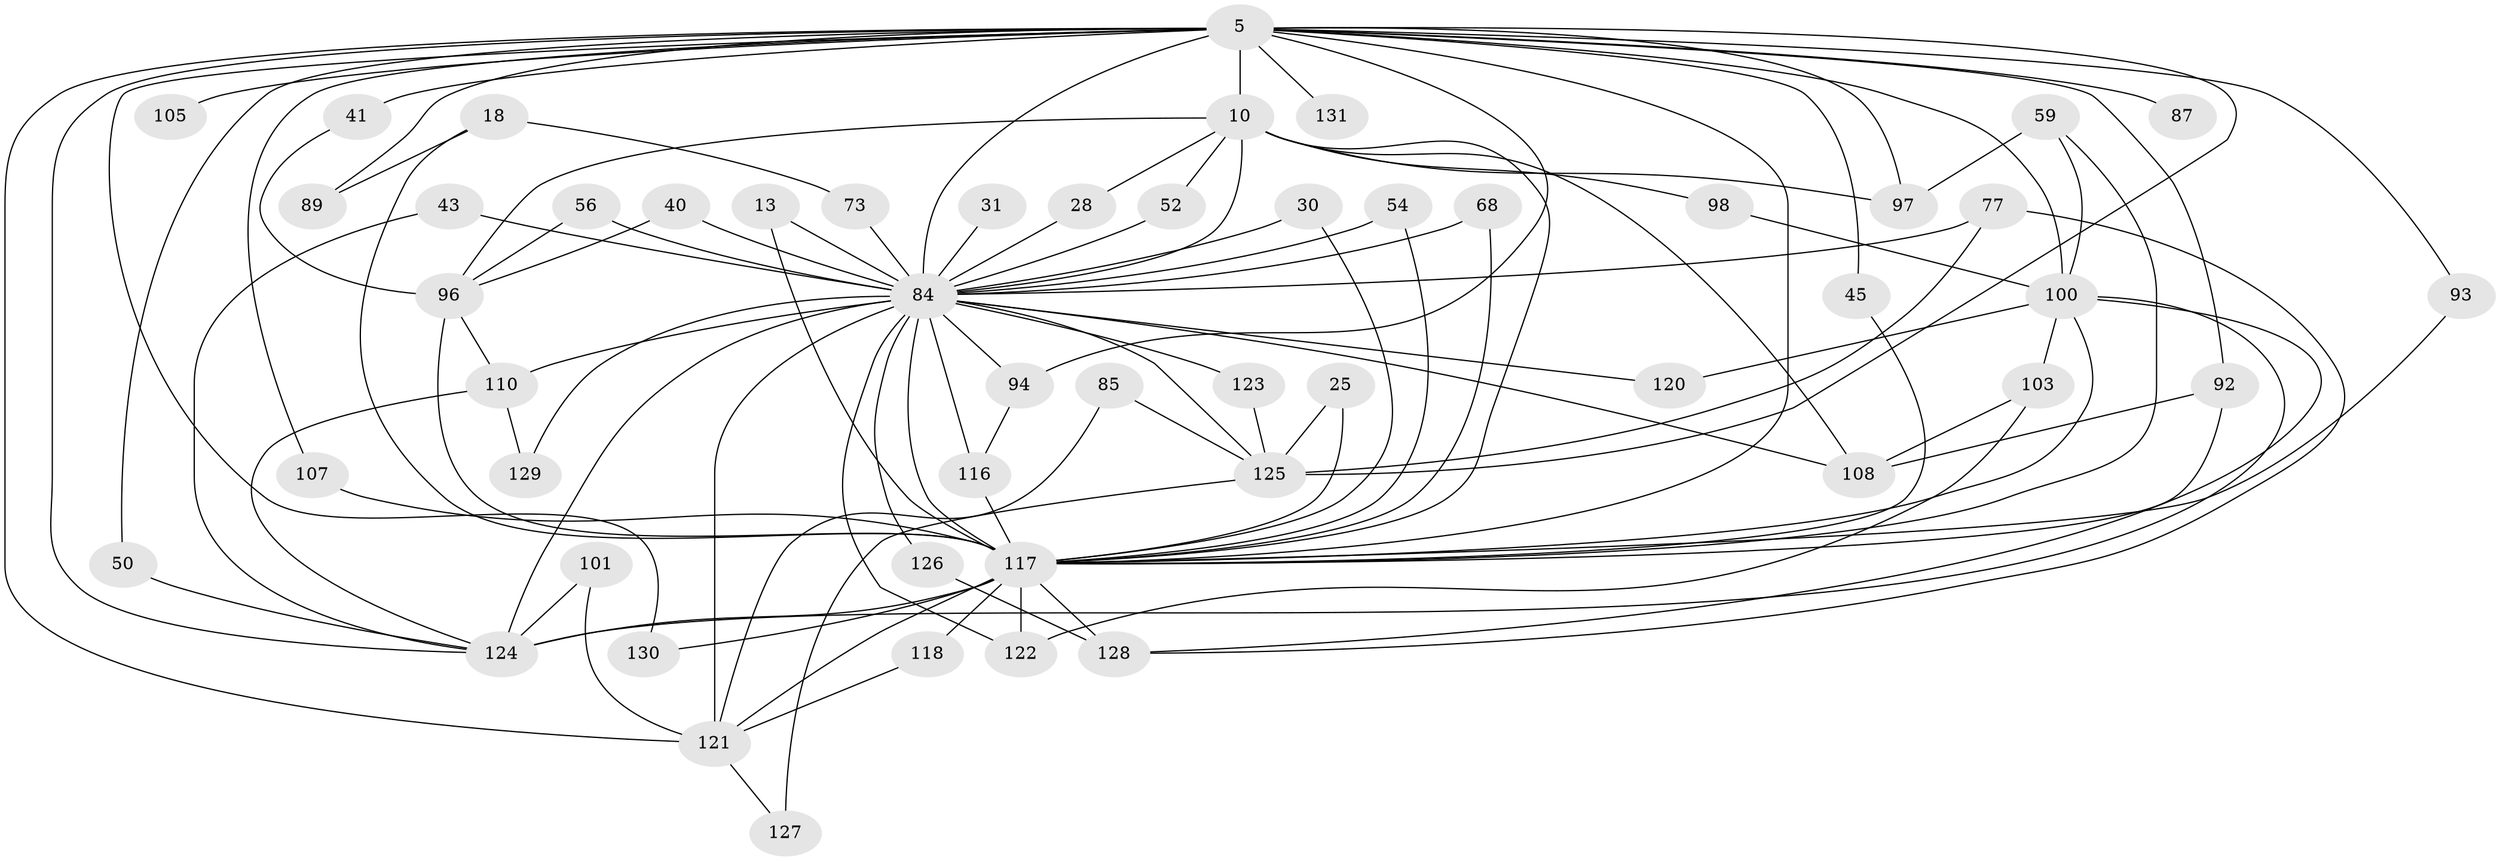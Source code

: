// original degree distribution, {22: 0.007633587786259542, 19: 0.015267175572519083, 18: 0.007633587786259542, 32: 0.015267175572519083, 26: 0.015267175572519083, 13: 0.015267175572519083, 10: 0.007633587786259542, 2: 0.5114503816793893, 7: 0.015267175572519083, 6: 0.022900763358778626, 4: 0.0916030534351145, 3: 0.22137404580152673, 5: 0.03816793893129771, 9: 0.015267175572519083}
// Generated by graph-tools (version 1.1) at 2025/47/03/04/25 21:47:25]
// undirected, 52 vertices, 106 edges
graph export_dot {
graph [start="1"]
  node [color=gray90,style=filled];
  5 [super="+1+3"];
  10 [super="+6"];
  13;
  18;
  25;
  28;
  30;
  31;
  40;
  41;
  43;
  45;
  50;
  52;
  54;
  56;
  59 [super="+19"];
  68;
  73;
  77 [super="+63"];
  84 [super="+62+61+57"];
  85;
  87;
  89;
  92 [super="+36"];
  93;
  94 [super="+66"];
  96 [super="+55+78"];
  97 [super="+91+82"];
  98;
  100 [super="+42+39+20+70+15"];
  101;
  103 [super="+90"];
  105;
  107;
  108 [super="+106"];
  110 [super="+83"];
  116 [super="+109"];
  117 [super="+74+88+86+9"];
  118 [super="+67"];
  120;
  121 [super="+80+114"];
  122 [super="+33+44"];
  123;
  124 [super="+119+113+95"];
  125 [super="+17+71+48+99"];
  126;
  127;
  128 [super="+14+115+112"];
  129;
  130;
  131;
  5 -- 10 [weight=6];
  5 -- 50;
  5 -- 87 [weight=2];
  5 -- 105 [weight=2];
  5 -- 107;
  5 -- 130;
  5 -- 131 [weight=2];
  5 -- 89;
  5 -- 94 [weight=2];
  5 -- 97 [weight=2];
  5 -- 125 [weight=6];
  5 -- 41;
  5 -- 45;
  5 -- 93;
  5 -- 92;
  5 -- 84 [weight=14];
  5 -- 100 [weight=5];
  5 -- 121 [weight=3];
  5 -- 124;
  5 -- 117 [weight=6];
  10 -- 98;
  10 -- 52;
  10 -- 28;
  10 -- 108 [weight=2];
  10 -- 84 [weight=7];
  10 -- 97;
  10 -- 117 [weight=4];
  10 -- 96;
  13 -- 84;
  13 -- 117;
  18 -- 73;
  18 -- 89;
  18 -- 117 [weight=2];
  25 -- 125;
  25 -- 117 [weight=2];
  28 -- 84;
  30 -- 117;
  30 -- 84;
  31 -- 84;
  40 -- 96;
  40 -- 84;
  41 -- 96;
  43 -- 124;
  43 -- 84;
  45 -- 117;
  50 -- 124;
  52 -- 84;
  54 -- 84;
  54 -- 117;
  56 -- 96;
  56 -- 84;
  59 -- 100;
  59 -- 97;
  59 -- 117 [weight=2];
  68 -- 84;
  68 -- 117;
  73 -- 84;
  77 -- 128;
  77 -- 84;
  77 -- 125;
  84 -- 110 [weight=3];
  84 -- 123;
  84 -- 116;
  84 -- 125 [weight=3];
  84 -- 117 [weight=10];
  84 -- 124 [weight=4];
  84 -- 121 [weight=5];
  84 -- 122 [weight=3];
  84 -- 129;
  84 -- 120;
  84 -- 94;
  84 -- 108 [weight=2];
  84 -- 126;
  85 -- 125;
  85 -- 121;
  92 -- 108;
  92 -- 117;
  93 -- 117;
  94 -- 116;
  96 -- 117 [weight=5];
  96 -- 110 [weight=2];
  98 -- 100;
  100 -- 128 [weight=2];
  100 -- 103;
  100 -- 120;
  100 -- 117 [weight=3];
  100 -- 124;
  101 -- 124;
  101 -- 121;
  103 -- 108;
  103 -- 122;
  107 -- 117;
  110 -- 129;
  110 -- 124;
  116 -- 117;
  117 -- 118 [weight=4];
  117 -- 128 [weight=4];
  117 -- 130;
  117 -- 122 [weight=2];
  117 -- 124 [weight=5];
  117 -- 121 [weight=2];
  118 -- 121;
  121 -- 127;
  123 -- 125;
  125 -- 127;
  126 -- 128;
}
